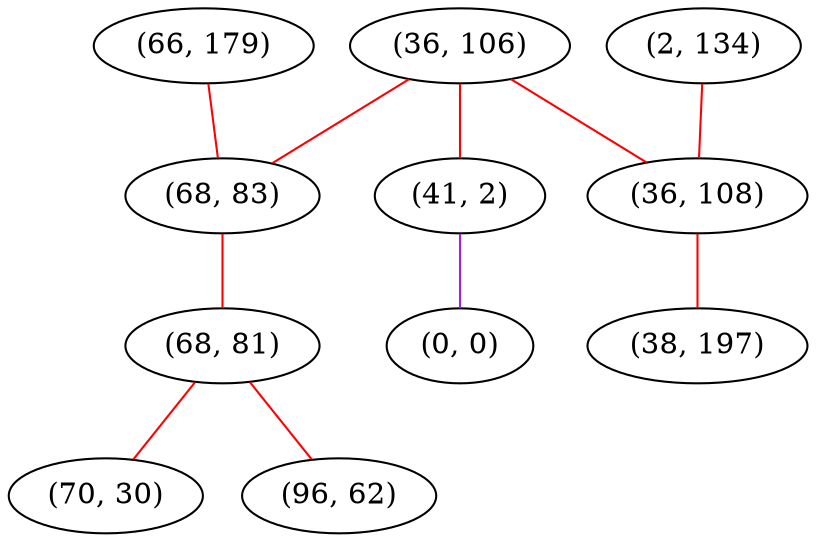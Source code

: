 graph "" {
"(36, 106)";
"(2, 134)";
"(66, 179)";
"(68, 83)";
"(41, 2)";
"(68, 81)";
"(0, 0)";
"(70, 30)";
"(36, 108)";
"(96, 62)";
"(38, 197)";
"(36, 106)" -- "(41, 2)"  [color=red, key=0, weight=1];
"(36, 106)" -- "(36, 108)"  [color=red, key=0, weight=1];
"(36, 106)" -- "(68, 83)"  [color=red, key=0, weight=1];
"(2, 134)" -- "(36, 108)"  [color=red, key=0, weight=1];
"(66, 179)" -- "(68, 83)"  [color=red, key=0, weight=1];
"(68, 83)" -- "(68, 81)"  [color=red, key=0, weight=1];
"(41, 2)" -- "(0, 0)"  [color=purple, key=0, weight=4];
"(68, 81)" -- "(96, 62)"  [color=red, key=0, weight=1];
"(68, 81)" -- "(70, 30)"  [color=red, key=0, weight=1];
"(36, 108)" -- "(38, 197)"  [color=red, key=0, weight=1];
}
